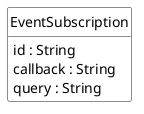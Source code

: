 @startuml
hide circle
hide methods
hide stereotype
show <<Enumeration>> stereotype
skinparam class {
   BackgroundColor<<Enumeration>> #E6F5F7
   BackgroundColor<<Ref>> #FFFFE0
   BackgroundColor<<Pivot>> #FFFFFFF
   BackgroundColor #FCF2E3
}

class EventSubscription <<Pivot>> {
    id : String
    callback : String
    query : String
}


'processing edges for EventSubscription
@enduml